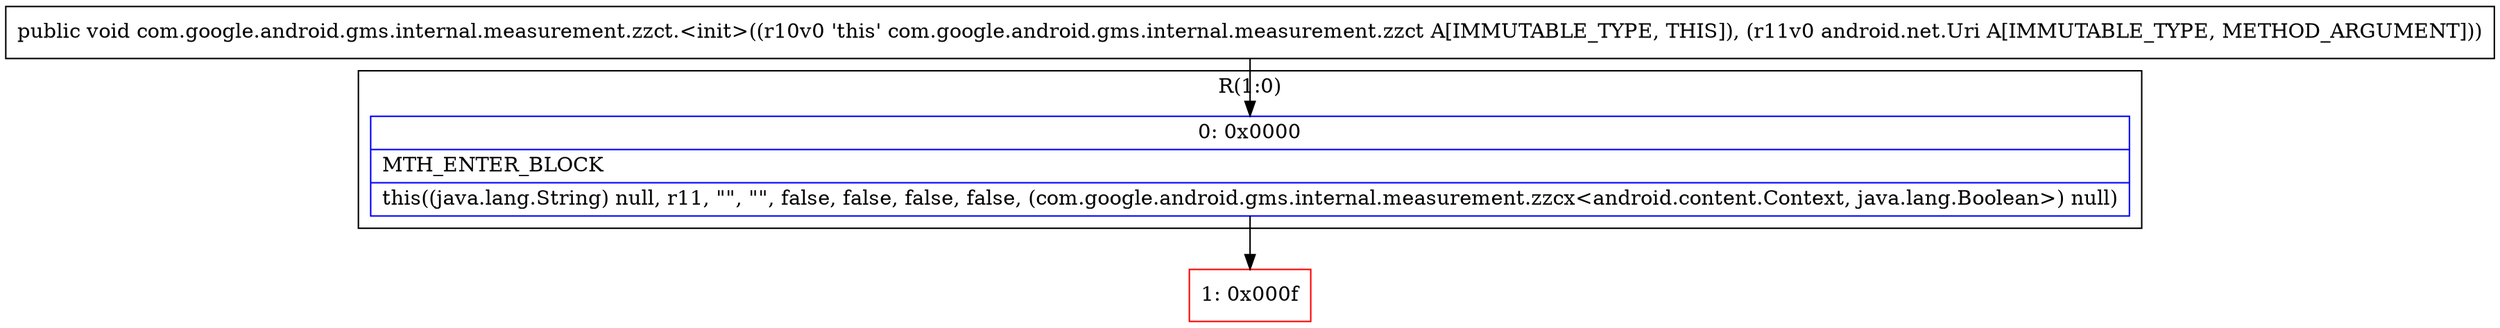digraph "CFG forcom.google.android.gms.internal.measurement.zzct.\<init\>(Landroid\/net\/Uri;)V" {
subgraph cluster_Region_2086868786 {
label = "R(1:0)";
node [shape=record,color=blue];
Node_0 [shape=record,label="{0\:\ 0x0000|MTH_ENTER_BLOCK\l|this((java.lang.String) null, r11, \"\", \"\", false, false, false, false, (com.google.android.gms.internal.measurement.zzcx\<android.content.Context, java.lang.Boolean\>) null)\l}"];
}
Node_1 [shape=record,color=red,label="{1\:\ 0x000f}"];
MethodNode[shape=record,label="{public void com.google.android.gms.internal.measurement.zzct.\<init\>((r10v0 'this' com.google.android.gms.internal.measurement.zzct A[IMMUTABLE_TYPE, THIS]), (r11v0 android.net.Uri A[IMMUTABLE_TYPE, METHOD_ARGUMENT])) }"];
MethodNode -> Node_0;
Node_0 -> Node_1;
}

